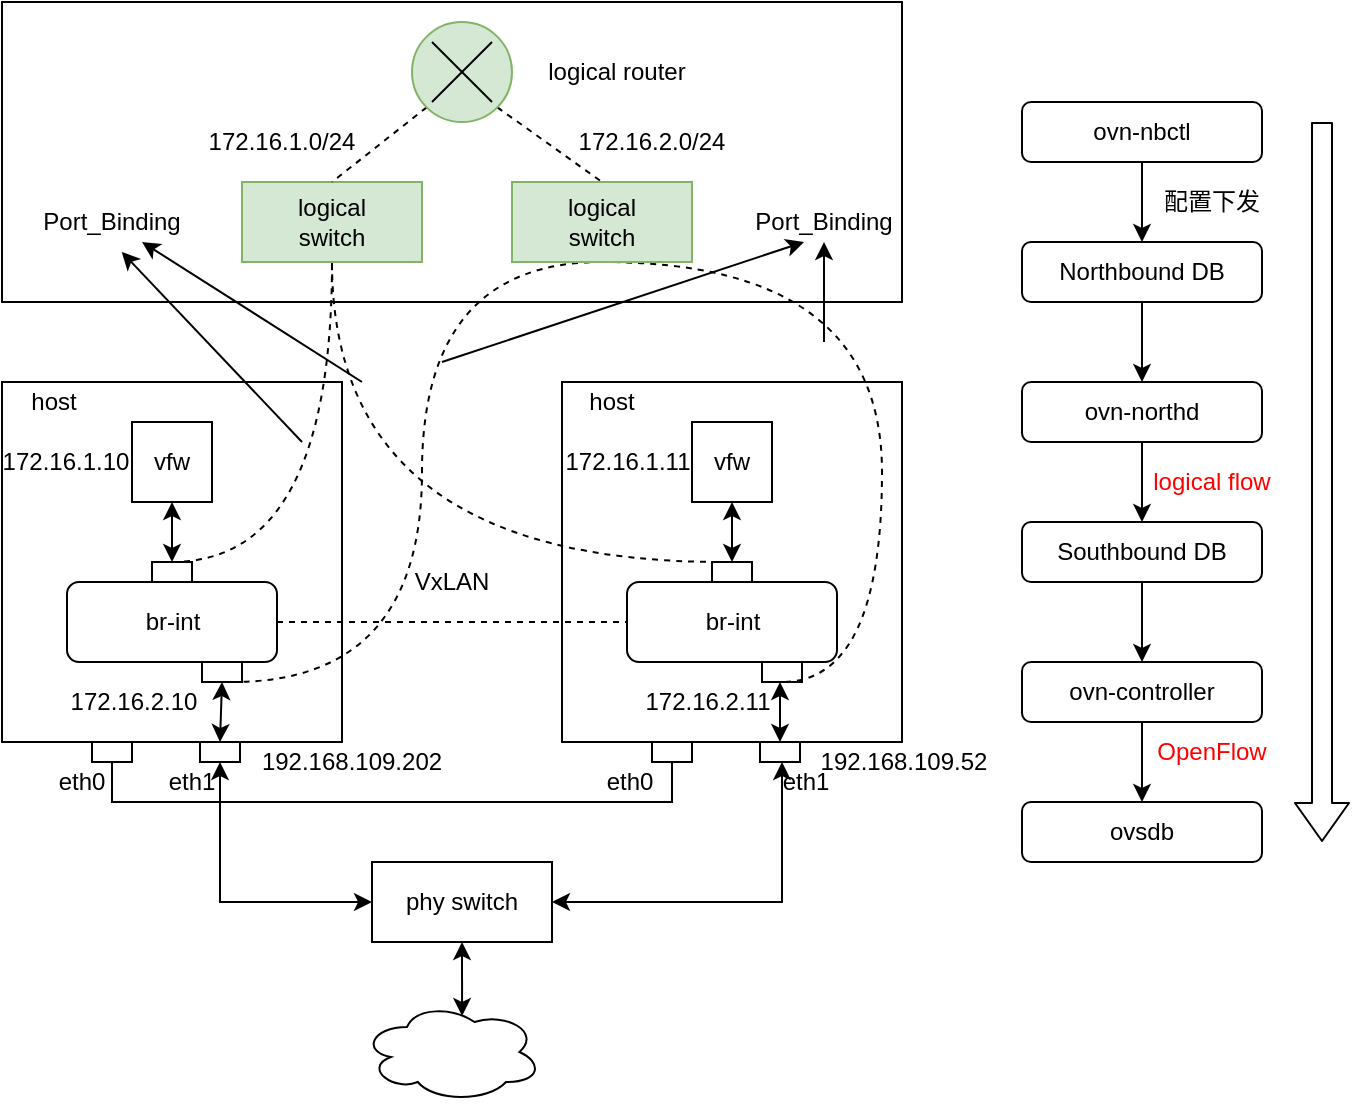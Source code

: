 <mxfile version="13.10.9" type="github">
  <diagram id="NUOA6mpo8N-NY2d6egCE" name="Page-1">
    <mxGraphModel dx="1102" dy="1751" grid="1" gridSize="10" guides="1" tooltips="1" connect="1" arrows="1" fold="1" page="1" pageScale="1" pageWidth="827" pageHeight="1169" math="0" shadow="0">
      <root>
        <mxCell id="0" />
        <mxCell id="1" parent="0" />
        <mxCell id="MOYO5gASgxuPhOEt620W-1" value="" style="rounded=0;whiteSpace=wrap;html=1;" vertex="1" parent="1">
          <mxGeometry x="80" y="-80" width="450" height="150" as="geometry" />
        </mxCell>
        <mxCell id="D7tAY-Ja1K5RIbv1iKdG-1" value="" style="rounded=0;whiteSpace=wrap;html=1;" parent="1" vertex="1">
          <mxGeometry x="80" y="110" width="170" height="180" as="geometry" />
        </mxCell>
        <mxCell id="D7tAY-Ja1K5RIbv1iKdG-2" value="br-int" style="rounded=1;whiteSpace=wrap;html=1;" parent="1" vertex="1">
          <mxGeometry x="112.5" y="210" width="105" height="40" as="geometry" />
        </mxCell>
        <mxCell id="9aVdBko9X2sXjmePpQ1m-4" style="edgeStyle=none;rounded=0;orthogonalLoop=1;jettySize=auto;html=1;entryX=0.5;entryY=0;entryDx=0;entryDy=0;startArrow=classic;startFill=1;endArrow=classic;endFill=1;exitX=0.5;exitY=1;exitDx=0;exitDy=0;" parent="1" source="D7tAY-Ja1K5RIbv1iKdG-3" target="D7tAY-Ja1K5RIbv1iKdG-10" edge="1">
          <mxGeometry relative="1" as="geometry" />
        </mxCell>
        <mxCell id="D7tAY-Ja1K5RIbv1iKdG-3" value="" style="rounded=0;whiteSpace=wrap;html=1;" parent="1" vertex="1">
          <mxGeometry x="180" y="250" width="20" height="10" as="geometry" />
        </mxCell>
        <mxCell id="D7tAY-Ja1K5RIbv1iKdG-8" value="" style="edgeStyle=orthogonalEdgeStyle;rounded=0;orthogonalLoop=1;jettySize=auto;html=1;entryX=0.5;entryY=1;entryDx=0;entryDy=0;entryPerimeter=0;startArrow=classic;startFill=1;" parent="1" source="D7tAY-Ja1K5RIbv1iKdG-4" target="D7tAY-Ja1K5RIbv1iKdG-5" edge="1">
          <mxGeometry relative="1" as="geometry">
            <mxPoint x="165" y="120" as="targetPoint" />
          </mxGeometry>
        </mxCell>
        <mxCell id="D7tAY-Ja1K5RIbv1iKdG-4" value="" style="rounded=0;whiteSpace=wrap;html=1;" parent="1" vertex="1">
          <mxGeometry x="155" y="200" width="20" height="10" as="geometry" />
        </mxCell>
        <mxCell id="D7tAY-Ja1K5RIbv1iKdG-25" style="edgeStyle=orthogonalEdgeStyle;rounded=0;orthogonalLoop=1;jettySize=auto;html=1;exitX=0.5;exitY=0;exitDx=0;exitDy=0;entryX=0.5;entryY=1;entryDx=0;entryDy=0;dashed=1;endArrow=none;endFill=0;curved=1;" parent="1" source="D7tAY-Ja1K5RIbv1iKdG-4" target="D7tAY-Ja1K5RIbv1iKdG-23" edge="1">
          <mxGeometry relative="1" as="geometry">
            <Array as="points">
              <mxPoint x="245" y="200" />
            </Array>
          </mxGeometry>
        </mxCell>
        <mxCell id="D7tAY-Ja1K5RIbv1iKdG-5" value="vfw" style="whiteSpace=wrap;html=1;aspect=fixed;" parent="1" vertex="1">
          <mxGeometry x="145" y="130" width="40" height="40" as="geometry" />
        </mxCell>
        <mxCell id="D7tAY-Ja1K5RIbv1iKdG-45" style="edgeStyle=orthogonalEdgeStyle;rounded=0;orthogonalLoop=1;jettySize=auto;html=1;exitX=0.5;exitY=1;exitDx=0;exitDy=0;entryX=0.5;entryY=1;entryDx=0;entryDy=0;endArrow=none;endFill=0;" parent="1" source="D7tAY-Ja1K5RIbv1iKdG-9" target="D7tAY-Ja1K5RIbv1iKdG-19" edge="1">
          <mxGeometry relative="1" as="geometry" />
        </mxCell>
        <mxCell id="D7tAY-Ja1K5RIbv1iKdG-9" value="" style="rounded=0;whiteSpace=wrap;html=1;" parent="1" vertex="1">
          <mxGeometry x="125" y="290" width="20" height="10" as="geometry" />
        </mxCell>
        <mxCell id="D7tAY-Ja1K5RIbv1iKdG-10" value="" style="rounded=0;whiteSpace=wrap;html=1;" parent="1" vertex="1">
          <mxGeometry x="179" y="290" width="20" height="10" as="geometry" />
        </mxCell>
        <mxCell id="D7tAY-Ja1K5RIbv1iKdG-11" value="eth0" style="text;html=1;strokeColor=none;fillColor=none;align=center;verticalAlign=middle;whiteSpace=wrap;rounded=0;" parent="1" vertex="1">
          <mxGeometry x="100" y="300" width="40" height="20" as="geometry" />
        </mxCell>
        <mxCell id="D7tAY-Ja1K5RIbv1iKdG-12" value="eth1" style="text;html=1;strokeColor=none;fillColor=none;align=center;verticalAlign=middle;whiteSpace=wrap;rounded=0;" parent="1" vertex="1">
          <mxGeometry x="155" y="300" width="40" height="20" as="geometry" />
        </mxCell>
        <mxCell id="D7tAY-Ja1K5RIbv1iKdG-13" value="" style="rounded=0;whiteSpace=wrap;html=1;" parent="1" vertex="1">
          <mxGeometry x="360" y="110" width="170" height="180" as="geometry" />
        </mxCell>
        <mxCell id="D7tAY-Ja1K5RIbv1iKdG-14" value="br-int" style="rounded=1;whiteSpace=wrap;html=1;" parent="1" vertex="1">
          <mxGeometry x="392.5" y="210" width="105" height="40" as="geometry" />
        </mxCell>
        <mxCell id="D7tAY-Ja1K5RIbv1iKdG-30" style="edgeStyle=orthogonalEdgeStyle;rounded=0;orthogonalLoop=1;jettySize=auto;html=1;entryX=0.5;entryY=0;entryDx=0;entryDy=0;endArrow=classic;endFill=1;startArrow=classic;startFill=1;" parent="1" target="D7tAY-Ja1K5RIbv1iKdG-20" edge="1">
          <mxGeometry relative="1" as="geometry">
            <mxPoint x="469" y="260" as="sourcePoint" />
          </mxGeometry>
        </mxCell>
        <mxCell id="D7tAY-Ja1K5RIbv1iKdG-15" value="" style="rounded=0;whiteSpace=wrap;html=1;" parent="1" vertex="1">
          <mxGeometry x="460" y="250" width="20" height="10" as="geometry" />
        </mxCell>
        <mxCell id="D7tAY-Ja1K5RIbv1iKdG-16" value="" style="edgeStyle=orthogonalEdgeStyle;rounded=0;orthogonalLoop=1;jettySize=auto;html=1;entryX=0.5;entryY=1;entryDx=0;entryDy=0;entryPerimeter=0;startArrow=classic;startFill=1;" parent="1" source="D7tAY-Ja1K5RIbv1iKdG-17" target="D7tAY-Ja1K5RIbv1iKdG-18" edge="1">
          <mxGeometry relative="1" as="geometry">
            <mxPoint x="445" y="120" as="targetPoint" />
          </mxGeometry>
        </mxCell>
        <mxCell id="D7tAY-Ja1K5RIbv1iKdG-17" value="" style="rounded=0;whiteSpace=wrap;html=1;" parent="1" vertex="1">
          <mxGeometry x="435" y="200" width="20" height="10" as="geometry" />
        </mxCell>
        <mxCell id="D7tAY-Ja1K5RIbv1iKdG-18" value="vfw" style="whiteSpace=wrap;html=1;aspect=fixed;" parent="1" vertex="1">
          <mxGeometry x="425" y="130" width="40" height="40" as="geometry" />
        </mxCell>
        <mxCell id="D7tAY-Ja1K5RIbv1iKdG-19" value="" style="rounded=0;whiteSpace=wrap;html=1;" parent="1" vertex="1">
          <mxGeometry x="405" y="290" width="20" height="10" as="geometry" />
        </mxCell>
        <mxCell id="D7tAY-Ja1K5RIbv1iKdG-20" value="" style="rounded=0;whiteSpace=wrap;html=1;" parent="1" vertex="1">
          <mxGeometry x="459" y="290" width="20" height="10" as="geometry" />
        </mxCell>
        <mxCell id="tWqsBEToZIpzBDLkbB6M-28" style="edgeStyle=orthogonalEdgeStyle;rounded=0;orthogonalLoop=1;jettySize=auto;html=1;entryX=1;entryY=0.5;entryDx=0;entryDy=0;startArrow=classic;startFill=1;endArrow=classic;endFill=1;" parent="1" target="tWqsBEToZIpzBDLkbB6M-23" edge="1">
          <mxGeometry relative="1" as="geometry">
            <mxPoint x="470" y="300" as="sourcePoint" />
            <Array as="points">
              <mxPoint x="470" y="370" />
            </Array>
          </mxGeometry>
        </mxCell>
        <mxCell id="D7tAY-Ja1K5RIbv1iKdG-22" value="eth1" style="text;html=1;strokeColor=none;fillColor=none;align=center;verticalAlign=middle;whiteSpace=wrap;rounded=0;" parent="1" vertex="1">
          <mxGeometry x="462" y="300" width="40" height="20" as="geometry" />
        </mxCell>
        <mxCell id="9aVdBko9X2sXjmePpQ1m-1" style="edgeStyle=orthogonalEdgeStyle;curved=1;rounded=0;orthogonalLoop=1;jettySize=auto;html=1;exitX=0.5;exitY=1;exitDx=0;exitDy=0;entryX=0.25;entryY=0;entryDx=0;entryDy=0;endArrow=none;endFill=0;dashed=1;" parent="1" source="D7tAY-Ja1K5RIbv1iKdG-23" target="D7tAY-Ja1K5RIbv1iKdG-17" edge="1">
          <mxGeometry relative="1" as="geometry">
            <Array as="points">
              <mxPoint x="245" y="200" />
            </Array>
          </mxGeometry>
        </mxCell>
        <mxCell id="D7tAY-Ja1K5RIbv1iKdG-23" value="logical&lt;br&gt;switch" style="rounded=0;whiteSpace=wrap;html=1;fillColor=#d5e8d4;strokeColor=#82b366;" parent="1" vertex="1">
          <mxGeometry x="200" y="10" width="90" height="40" as="geometry" />
        </mxCell>
        <mxCell id="D7tAY-Ja1K5RIbv1iKdG-28" value="VxLAN" style="text;html=1;strokeColor=none;fillColor=none;align=center;verticalAlign=middle;whiteSpace=wrap;rounded=0;" parent="1" vertex="1">
          <mxGeometry x="285" y="200" width="40" height="20" as="geometry" />
        </mxCell>
        <mxCell id="D7tAY-Ja1K5RIbv1iKdG-31" value="" style="ellipse;shape=cloud;whiteSpace=wrap;html=1;" parent="1" vertex="1">
          <mxGeometry x="260" y="420" width="90" height="50" as="geometry" />
        </mxCell>
        <mxCell id="D7tAY-Ja1K5RIbv1iKdG-32" value="host" style="text;html=1;strokeColor=none;fillColor=none;align=center;verticalAlign=middle;whiteSpace=wrap;rounded=0;" parent="1" vertex="1">
          <mxGeometry x="86" y="110" width="40" height="20" as="geometry" />
        </mxCell>
        <mxCell id="D7tAY-Ja1K5RIbv1iKdG-33" value="host" style="text;html=1;strokeColor=none;fillColor=none;align=center;verticalAlign=middle;whiteSpace=wrap;rounded=0;" parent="1" vertex="1">
          <mxGeometry x="365" y="110" width="40" height="20" as="geometry" />
        </mxCell>
        <mxCell id="D7tAY-Ja1K5RIbv1iKdG-44" value="eth0" style="text;html=1;strokeColor=none;fillColor=none;align=center;verticalAlign=middle;whiteSpace=wrap;rounded=0;" parent="1" vertex="1">
          <mxGeometry x="374" y="300" width="40" height="20" as="geometry" />
        </mxCell>
        <mxCell id="D7tAY-Ja1K5RIbv1iKdG-27" style="edgeStyle=orthogonalEdgeStyle;rounded=0;orthogonalLoop=1;jettySize=auto;html=1;exitX=1;exitY=0.5;exitDx=0;exitDy=0;dashed=1;endArrow=none;endFill=0;" parent="1" source="D7tAY-Ja1K5RIbv1iKdG-2" target="D7tAY-Ja1K5RIbv1iKdG-14" edge="1">
          <mxGeometry relative="1" as="geometry" />
        </mxCell>
        <mxCell id="tWqsBEToZIpzBDLkbB6M-8" style="rounded=0;orthogonalLoop=1;jettySize=auto;html=1;exitX=0;exitY=1;exitDx=0;exitDy=0;entryX=0.5;entryY=0;entryDx=0;entryDy=0;endArrow=none;endFill=0;dashed=1;" parent="1" source="tWqsBEToZIpzBDLkbB6M-3" target="D7tAY-Ja1K5RIbv1iKdG-23" edge="1">
          <mxGeometry relative="1" as="geometry" />
        </mxCell>
        <mxCell id="tWqsBEToZIpzBDLkbB6M-9" style="edgeStyle=none;rounded=0;orthogonalLoop=1;jettySize=auto;html=1;exitX=1;exitY=1;exitDx=0;exitDy=0;entryX=0.5;entryY=0;entryDx=0;entryDy=0;dashed=1;endArrow=none;endFill=0;" parent="1" source="tWqsBEToZIpzBDLkbB6M-3" target="tWqsBEToZIpzBDLkbB6M-1" edge="1">
          <mxGeometry relative="1" as="geometry" />
        </mxCell>
        <mxCell id="tWqsBEToZIpzBDLkbB6M-3" value="" style="ellipse;whiteSpace=wrap;html=1;aspect=fixed;fillColor=#d5e8d4;strokeColor=#82b366;" parent="1" vertex="1">
          <mxGeometry x="285" y="-70" width="50" height="50" as="geometry" />
        </mxCell>
        <mxCell id="tWqsBEToZIpzBDLkbB6M-4" value="" style="endArrow=none;html=1;" parent="1" edge="1">
          <mxGeometry width="50" height="50" relative="1" as="geometry">
            <mxPoint x="295" y="-30" as="sourcePoint" />
            <mxPoint x="325" y="-60" as="targetPoint" />
          </mxGeometry>
        </mxCell>
        <mxCell id="tWqsBEToZIpzBDLkbB6M-5" value="" style="endArrow=none;html=1;" parent="1" edge="1">
          <mxGeometry width="50" height="50" relative="1" as="geometry">
            <mxPoint x="325" y="-30" as="sourcePoint" />
            <mxPoint x="295" y="-60" as="targetPoint" />
          </mxGeometry>
        </mxCell>
        <mxCell id="tWqsBEToZIpzBDLkbB6M-6" value="192.168.109.202" style="text;html=1;strokeColor=none;fillColor=none;align=center;verticalAlign=middle;whiteSpace=wrap;rounded=0;" parent="1" vertex="1">
          <mxGeometry x="235" y="290" width="40" height="20" as="geometry" />
        </mxCell>
        <mxCell id="tWqsBEToZIpzBDLkbB6M-7" value="192.168.109.52" style="text;html=1;strokeColor=none;fillColor=none;align=center;verticalAlign=middle;whiteSpace=wrap;rounded=0;" parent="1" vertex="1">
          <mxGeometry x="511" y="290" width="40" height="20" as="geometry" />
        </mxCell>
        <mxCell id="tWqsBEToZIpzBDLkbB6M-14" style="edgeStyle=orthogonalEdgeStyle;curved=1;rounded=0;orthogonalLoop=1;jettySize=auto;html=1;exitX=0.5;exitY=1;exitDx=0;exitDy=0;dashed=1;endArrow=none;endFill=0;entryX=0.75;entryY=1;entryDx=0;entryDy=0;" parent="1" source="tWqsBEToZIpzBDLkbB6M-1" target="D7tAY-Ja1K5RIbv1iKdG-3" edge="1">
          <mxGeometry relative="1" as="geometry">
            <Array as="points">
              <mxPoint x="290" y="50" />
              <mxPoint x="290" y="260" />
            </Array>
          </mxGeometry>
        </mxCell>
        <mxCell id="tWqsBEToZIpzBDLkbB6M-15" style="edgeStyle=orthogonalEdgeStyle;curved=1;rounded=0;orthogonalLoop=1;jettySize=auto;html=1;exitX=0.5;exitY=1;exitDx=0;exitDy=0;entryX=0.5;entryY=1;entryDx=0;entryDy=0;dashed=1;endArrow=none;endFill=0;" parent="1" source="tWqsBEToZIpzBDLkbB6M-1" target="D7tAY-Ja1K5RIbv1iKdG-15" edge="1">
          <mxGeometry relative="1" as="geometry">
            <Array as="points">
              <mxPoint x="520" y="50" />
              <mxPoint x="520" y="260" />
            </Array>
          </mxGeometry>
        </mxCell>
        <mxCell id="tWqsBEToZIpzBDLkbB6M-1" value="logical&lt;br&gt;switch" style="rounded=0;whiteSpace=wrap;html=1;fillColor=#d5e8d4;strokeColor=#82b366;" parent="1" vertex="1">
          <mxGeometry x="335" y="10" width="90" height="40" as="geometry" />
        </mxCell>
        <mxCell id="tWqsBEToZIpzBDLkbB6M-16" value="" style="endArrow=classic;html=1;entryX=0.5;entryY=1;entryDx=0;entryDy=0;" parent="1" edge="1" target="tWqsBEToZIpzBDLkbB6M-17">
          <mxGeometry width="50" height="50" relative="1" as="geometry">
            <mxPoint x="491" y="90" as="sourcePoint" />
            <mxPoint x="520" y="40" as="targetPoint" />
          </mxGeometry>
        </mxCell>
        <mxCell id="tWqsBEToZIpzBDLkbB6M-17" value="Port_Binding" style="text;html=1;strokeColor=none;fillColor=none;align=center;verticalAlign=middle;whiteSpace=wrap;rounded=0;" parent="1" vertex="1">
          <mxGeometry x="471" y="20" width="40" height="20" as="geometry" />
        </mxCell>
        <mxCell id="tWqsBEToZIpzBDLkbB6M-18" value="172.16.1.0/24" style="text;html=1;strokeColor=none;fillColor=none;align=center;verticalAlign=middle;whiteSpace=wrap;rounded=0;" parent="1" vertex="1">
          <mxGeometry x="200" y="-20" width="40" height="20" as="geometry" />
        </mxCell>
        <mxCell id="tWqsBEToZIpzBDLkbB6M-21" value="172.16.2.0/24" style="text;html=1;strokeColor=none;fillColor=none;align=center;verticalAlign=middle;whiteSpace=wrap;rounded=0;" parent="1" vertex="1">
          <mxGeometry x="385" y="-20" width="40" height="20" as="geometry" />
        </mxCell>
        <mxCell id="tWqsBEToZIpzBDLkbB6M-22" value="" style="endArrow=classic;html=1;entryX=0.25;entryY=1;entryDx=0;entryDy=0;" parent="1" target="tWqsBEToZIpzBDLkbB6M-17" edge="1">
          <mxGeometry width="50" height="50" relative="1" as="geometry">
            <mxPoint x="300" y="100" as="sourcePoint" />
            <mxPoint x="350" y="70" as="targetPoint" />
          </mxGeometry>
        </mxCell>
        <mxCell id="tWqsBEToZIpzBDLkbB6M-35" style="edgeStyle=orthogonalEdgeStyle;rounded=0;orthogonalLoop=1;jettySize=auto;html=1;entryX=0.75;entryY=0;entryDx=0;entryDy=0;startArrow=classic;startFill=1;endArrow=classic;endFill=1;exitX=0;exitY=0.5;exitDx=0;exitDy=0;" parent="1" source="tWqsBEToZIpzBDLkbB6M-23" edge="1">
          <mxGeometry relative="1" as="geometry">
            <mxPoint x="269" y="370" as="sourcePoint" />
            <mxPoint x="189" y="300" as="targetPoint" />
            <Array as="points">
              <mxPoint x="189" y="370" />
            </Array>
          </mxGeometry>
        </mxCell>
        <mxCell id="tWqsBEToZIpzBDLkbB6M-38" style="edgeStyle=orthogonalEdgeStyle;rounded=0;orthogonalLoop=1;jettySize=auto;html=1;exitX=0.5;exitY=1;exitDx=0;exitDy=0;entryX=0.556;entryY=0.14;entryDx=0;entryDy=0;entryPerimeter=0;startArrow=classic;startFill=1;endArrow=classic;endFill=1;" parent="1" source="tWqsBEToZIpzBDLkbB6M-23" target="D7tAY-Ja1K5RIbv1iKdG-31" edge="1">
          <mxGeometry relative="1" as="geometry" />
        </mxCell>
        <mxCell id="tWqsBEToZIpzBDLkbB6M-23" value="phy switch" style="rounded=0;whiteSpace=wrap;html=1;" parent="1" vertex="1">
          <mxGeometry x="265" y="350" width="90" height="40" as="geometry" />
        </mxCell>
        <mxCell id="tWqsBEToZIpzBDLkbB6M-31" value="172.16.1.10" style="text;html=1;strokeColor=none;fillColor=none;align=center;verticalAlign=middle;whiteSpace=wrap;rounded=0;" parent="1" vertex="1">
          <mxGeometry x="92" y="140" width="40" height="20" as="geometry" />
        </mxCell>
        <mxCell id="tWqsBEToZIpzBDLkbB6M-32" value="172.16.1.11" style="text;html=1;strokeColor=none;fillColor=none;align=center;verticalAlign=middle;whiteSpace=wrap;rounded=0;" parent="1" vertex="1">
          <mxGeometry x="373" y="140" width="40" height="20" as="geometry" />
        </mxCell>
        <mxCell id="tWqsBEToZIpzBDLkbB6M-33" value="172.16.2.10" style="text;html=1;strokeColor=none;fillColor=none;align=center;verticalAlign=middle;whiteSpace=wrap;rounded=0;" parent="1" vertex="1">
          <mxGeometry x="126" y="260" width="40" height="20" as="geometry" />
        </mxCell>
        <mxCell id="tWqsBEToZIpzBDLkbB6M-34" value="172.16.2.11" style="text;html=1;strokeColor=none;fillColor=none;align=center;verticalAlign=middle;whiteSpace=wrap;rounded=0;" parent="1" vertex="1">
          <mxGeometry x="413" y="260" width="40" height="20" as="geometry" />
        </mxCell>
        <mxCell id="MOYO5gASgxuPhOEt620W-2" value="" style="endArrow=classic;html=1;entryX=0.133;entryY=0.833;entryDx=0;entryDy=0;entryPerimeter=0;" edge="1" parent="1" target="MOYO5gASgxuPhOEt620W-1">
          <mxGeometry width="50" height="50" relative="1" as="geometry">
            <mxPoint x="230" y="140" as="sourcePoint" />
            <mxPoint x="421" y="60" as="targetPoint" />
          </mxGeometry>
        </mxCell>
        <mxCell id="MOYO5gASgxuPhOEt620W-3" value="" style="endArrow=classic;html=1;" edge="1" parent="1">
          <mxGeometry width="50" height="50" relative="1" as="geometry">
            <mxPoint x="260" y="110" as="sourcePoint" />
            <mxPoint x="150" y="40" as="targetPoint" />
          </mxGeometry>
        </mxCell>
        <mxCell id="MOYO5gASgxuPhOEt620W-4" value="Port_Binding" style="text;html=1;strokeColor=none;fillColor=none;align=center;verticalAlign=middle;whiteSpace=wrap;rounded=0;" vertex="1" parent="1">
          <mxGeometry x="115" y="20" width="40" height="20" as="geometry" />
        </mxCell>
        <mxCell id="MOYO5gASgxuPhOEt620W-5" value="logical router" style="text;html=1;strokeColor=none;fillColor=none;align=center;verticalAlign=middle;whiteSpace=wrap;rounded=0;" vertex="1" parent="1">
          <mxGeometry x="345" y="-55" width="85" height="20" as="geometry" />
        </mxCell>
        <mxCell id="MOYO5gASgxuPhOEt620W-12" style="edgeStyle=orthogonalEdgeStyle;rounded=0;orthogonalLoop=1;jettySize=auto;html=1;exitX=0.5;exitY=1;exitDx=0;exitDy=0;entryX=0.5;entryY=0;entryDx=0;entryDy=0;" edge="1" parent="1" source="MOYO5gASgxuPhOEt620W-6" target="MOYO5gASgxuPhOEt620W-7">
          <mxGeometry relative="1" as="geometry" />
        </mxCell>
        <mxCell id="MOYO5gASgxuPhOEt620W-6" value="ovn-nbctl" style="rounded=1;whiteSpace=wrap;html=1;" vertex="1" parent="1">
          <mxGeometry x="590" y="-30" width="120" height="30" as="geometry" />
        </mxCell>
        <mxCell id="MOYO5gASgxuPhOEt620W-13" style="edgeStyle=orthogonalEdgeStyle;rounded=0;orthogonalLoop=1;jettySize=auto;html=1;exitX=0.5;exitY=1;exitDx=0;exitDy=0;" edge="1" parent="1" source="MOYO5gASgxuPhOEt620W-7" target="MOYO5gASgxuPhOEt620W-8">
          <mxGeometry relative="1" as="geometry" />
        </mxCell>
        <mxCell id="MOYO5gASgxuPhOEt620W-7" value="Northbound DB" style="rounded=1;whiteSpace=wrap;html=1;" vertex="1" parent="1">
          <mxGeometry x="590" y="40" width="120" height="30" as="geometry" />
        </mxCell>
        <mxCell id="MOYO5gASgxuPhOEt620W-14" style="edgeStyle=orthogonalEdgeStyle;rounded=0;orthogonalLoop=1;jettySize=auto;html=1;exitX=0.5;exitY=1;exitDx=0;exitDy=0;entryX=0.5;entryY=0;entryDx=0;entryDy=0;" edge="1" parent="1" source="MOYO5gASgxuPhOEt620W-8" target="MOYO5gASgxuPhOEt620W-9">
          <mxGeometry relative="1" as="geometry" />
        </mxCell>
        <mxCell id="MOYO5gASgxuPhOEt620W-8" value="ovn-northd" style="rounded=1;whiteSpace=wrap;html=1;" vertex="1" parent="1">
          <mxGeometry x="590" y="110" width="120" height="30" as="geometry" />
        </mxCell>
        <mxCell id="MOYO5gASgxuPhOEt620W-15" style="edgeStyle=orthogonalEdgeStyle;rounded=0;orthogonalLoop=1;jettySize=auto;html=1;exitX=0.5;exitY=1;exitDx=0;exitDy=0;entryX=0.5;entryY=0;entryDx=0;entryDy=0;" edge="1" parent="1" source="MOYO5gASgxuPhOEt620W-9" target="MOYO5gASgxuPhOEt620W-10">
          <mxGeometry relative="1" as="geometry" />
        </mxCell>
        <mxCell id="MOYO5gASgxuPhOEt620W-9" value="Southbound DB" style="rounded=1;whiteSpace=wrap;html=1;" vertex="1" parent="1">
          <mxGeometry x="590" y="180" width="120" height="30" as="geometry" />
        </mxCell>
        <mxCell id="MOYO5gASgxuPhOEt620W-16" style="edgeStyle=orthogonalEdgeStyle;rounded=0;orthogonalLoop=1;jettySize=auto;html=1;exitX=0.5;exitY=1;exitDx=0;exitDy=0;" edge="1" parent="1" source="MOYO5gASgxuPhOEt620W-10" target="MOYO5gASgxuPhOEt620W-11">
          <mxGeometry relative="1" as="geometry" />
        </mxCell>
        <mxCell id="MOYO5gASgxuPhOEt620W-10" value="ovn-controller" style="rounded=1;whiteSpace=wrap;html=1;" vertex="1" parent="1">
          <mxGeometry x="590" y="250" width="120" height="30" as="geometry" />
        </mxCell>
        <mxCell id="MOYO5gASgxuPhOEt620W-11" value="ovsdb" style="rounded=1;whiteSpace=wrap;html=1;" vertex="1" parent="1">
          <mxGeometry x="590" y="320" width="120" height="30" as="geometry" />
        </mxCell>
        <mxCell id="MOYO5gASgxuPhOEt620W-17" value="配置下发" style="text;html=1;strokeColor=none;fillColor=none;align=center;verticalAlign=middle;whiteSpace=wrap;rounded=0;" vertex="1" parent="1">
          <mxGeometry x="650" y="10" width="70" height="20" as="geometry" />
        </mxCell>
        <mxCell id="MOYO5gASgxuPhOEt620W-18" value="&lt;font color=&quot;#ff0000&quot;&gt;logical flow&lt;/font&gt;" style="text;html=1;strokeColor=none;fillColor=none;align=center;verticalAlign=middle;whiteSpace=wrap;rounded=0;" vertex="1" parent="1">
          <mxGeometry x="650" y="150" width="70" height="20" as="geometry" />
        </mxCell>
        <mxCell id="MOYO5gASgxuPhOEt620W-19" value="&lt;font color=&quot;#ff0000&quot;&gt;OpenFlow&lt;/font&gt;" style="text;html=1;strokeColor=none;fillColor=none;align=center;verticalAlign=middle;whiteSpace=wrap;rounded=0;" vertex="1" parent="1">
          <mxGeometry x="650" y="285" width="70" height="20" as="geometry" />
        </mxCell>
        <mxCell id="MOYO5gASgxuPhOEt620W-20" value="" style="shape=flexArrow;endArrow=classic;html=1;endWidth=16;endSize=6;" edge="1" parent="1">
          <mxGeometry width="50" height="50" relative="1" as="geometry">
            <mxPoint x="740" y="-20" as="sourcePoint" />
            <mxPoint x="740" y="340" as="targetPoint" />
          </mxGeometry>
        </mxCell>
      </root>
    </mxGraphModel>
  </diagram>
</mxfile>
